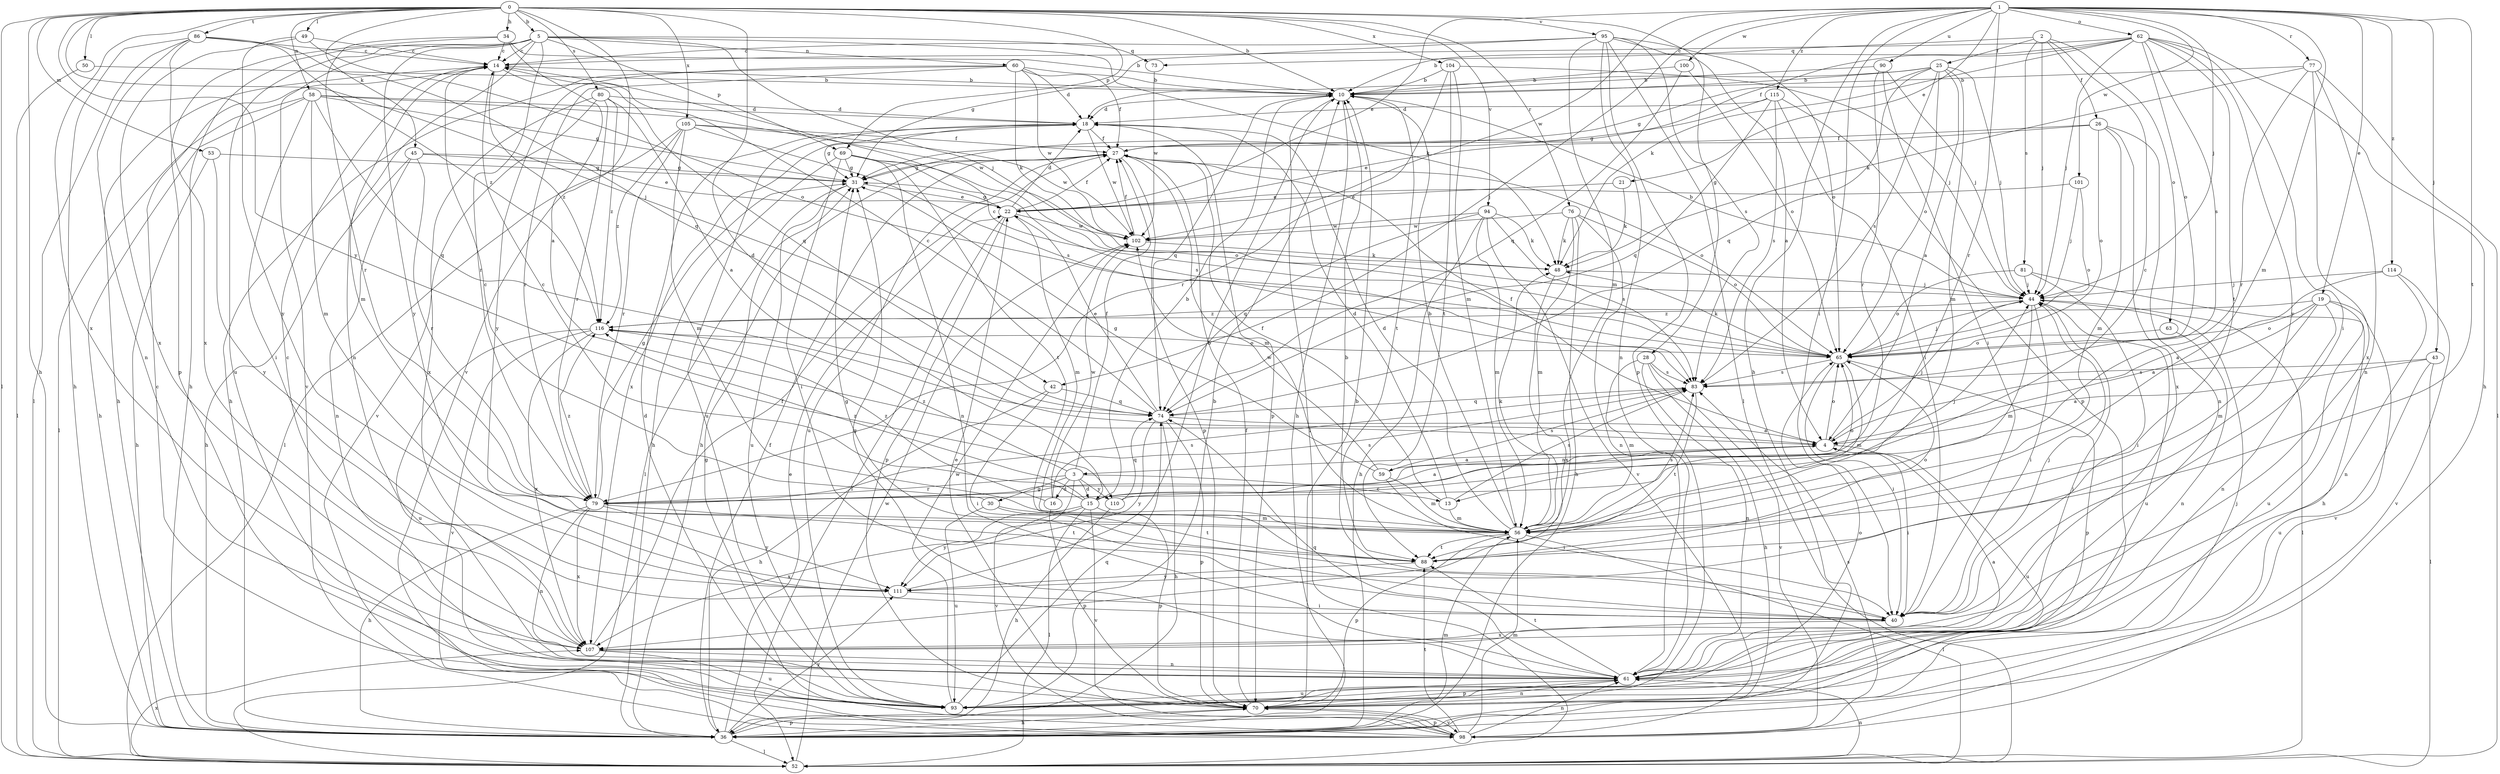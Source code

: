 strict digraph  {
0;
1;
2;
3;
4;
5;
10;
13;
14;
15;
16;
18;
19;
21;
22;
25;
26;
27;
28;
30;
31;
34;
36;
40;
42;
43;
44;
45;
48;
49;
50;
52;
53;
56;
58;
59;
60;
61;
62;
63;
65;
69;
70;
73;
74;
76;
77;
79;
80;
81;
83;
86;
88;
90;
93;
94;
95;
98;
100;
101;
102;
104;
105;
107;
110;
111;
114;
115;
116;
0 -> 5  [label=b];
0 -> 10  [label=b];
0 -> 15  [label=d];
0 -> 28  [label=g];
0 -> 34  [label=h];
0 -> 36  [label=h];
0 -> 42  [label=j];
0 -> 45  [label=k];
0 -> 49  [label=l];
0 -> 50  [label=l];
0 -> 52  [label=l];
0 -> 53  [label=m];
0 -> 58  [label=n];
0 -> 69  [label=p];
0 -> 76  [label=r];
0 -> 80  [label=s];
0 -> 86  [label=t];
0 -> 94  [label=v];
0 -> 95  [label=v];
0 -> 98  [label=v];
0 -> 104  [label=x];
0 -> 105  [label=x];
0 -> 107  [label=x];
0 -> 110  [label=y];
1 -> 19  [label=e];
1 -> 21  [label=e];
1 -> 22  [label=e];
1 -> 36  [label=h];
1 -> 40  [label=i];
1 -> 42  [label=j];
1 -> 43  [label=j];
1 -> 44  [label=j];
1 -> 56  [label=m];
1 -> 62  [label=o];
1 -> 77  [label=r];
1 -> 79  [label=r];
1 -> 88  [label=t];
1 -> 90  [label=u];
1 -> 100  [label=w];
1 -> 101  [label=w];
1 -> 102  [label=w];
1 -> 114  [label=z];
1 -> 115  [label=z];
2 -> 13  [label=c];
2 -> 25  [label=f];
2 -> 26  [label=f];
2 -> 44  [label=j];
2 -> 63  [label=o];
2 -> 73  [label=q];
2 -> 81  [label=s];
3 -> 13  [label=c];
3 -> 15  [label=d];
3 -> 16  [label=d];
3 -> 27  [label=f];
3 -> 30  [label=g];
3 -> 79  [label=r];
3 -> 98  [label=v];
3 -> 110  [label=y];
3 -> 116  [label=z];
4 -> 3  [label=a];
4 -> 27  [label=f];
4 -> 40  [label=i];
4 -> 44  [label=j];
4 -> 59  [label=n];
4 -> 65  [label=o];
4 -> 93  [label=u];
5 -> 14  [label=c];
5 -> 36  [label=h];
5 -> 44  [label=j];
5 -> 48  [label=k];
5 -> 60  [label=n];
5 -> 61  [label=n];
5 -> 69  [label=p];
5 -> 73  [label=q];
5 -> 79  [label=r];
5 -> 93  [label=u];
5 -> 98  [label=v];
5 -> 111  [label=y];
10 -> 18  [label=d];
10 -> 36  [label=h];
10 -> 52  [label=l];
10 -> 74  [label=q];
10 -> 88  [label=t];
13 -> 18  [label=d];
13 -> 27  [label=f];
13 -> 56  [label=m];
13 -> 83  [label=s];
14 -> 10  [label=b];
14 -> 36  [label=h];
14 -> 56  [label=m];
14 -> 74  [label=q];
14 -> 116  [label=z];
15 -> 4  [label=a];
15 -> 10  [label=b];
15 -> 14  [label=c];
15 -> 52  [label=l];
15 -> 65  [label=o];
15 -> 70  [label=p];
15 -> 98  [label=v];
15 -> 107  [label=x];
15 -> 111  [label=y];
15 -> 116  [label=z];
16 -> 70  [label=p];
16 -> 83  [label=s];
16 -> 102  [label=w];
16 -> 116  [label=z];
18 -> 27  [label=f];
18 -> 31  [label=g];
18 -> 70  [label=p];
18 -> 93  [label=u];
18 -> 102  [label=w];
18 -> 107  [label=x];
19 -> 4  [label=a];
19 -> 56  [label=m];
19 -> 61  [label=n];
19 -> 65  [label=o];
19 -> 93  [label=u];
19 -> 98  [label=v];
19 -> 116  [label=z];
21 -> 22  [label=e];
21 -> 48  [label=k];
22 -> 18  [label=d];
22 -> 27  [label=f];
22 -> 31  [label=g];
22 -> 52  [label=l];
22 -> 56  [label=m];
22 -> 70  [label=p];
22 -> 102  [label=w];
25 -> 4  [label=a];
25 -> 10  [label=b];
25 -> 18  [label=d];
25 -> 31  [label=g];
25 -> 44  [label=j];
25 -> 56  [label=m];
25 -> 65  [label=o];
25 -> 74  [label=q];
25 -> 83  [label=s];
26 -> 22  [label=e];
26 -> 27  [label=f];
26 -> 56  [label=m];
26 -> 61  [label=n];
26 -> 65  [label=o];
26 -> 107  [label=x];
27 -> 31  [label=g];
27 -> 36  [label=h];
27 -> 56  [label=m];
27 -> 65  [label=o];
27 -> 70  [label=p];
27 -> 93  [label=u];
28 -> 36  [label=h];
28 -> 56  [label=m];
28 -> 61  [label=n];
28 -> 83  [label=s];
28 -> 98  [label=v];
30 -> 14  [label=c];
30 -> 56  [label=m];
30 -> 88  [label=t];
30 -> 93  [label=u];
31 -> 22  [label=e];
31 -> 52  [label=l];
31 -> 93  [label=u];
34 -> 4  [label=a];
34 -> 10  [label=b];
34 -> 14  [label=c];
34 -> 70  [label=p];
34 -> 79  [label=r];
36 -> 22  [label=e];
36 -> 27  [label=f];
36 -> 52  [label=l];
36 -> 56  [label=m];
36 -> 70  [label=p];
36 -> 111  [label=y];
40 -> 10  [label=b];
40 -> 31  [label=g];
40 -> 44  [label=j];
40 -> 107  [label=x];
42 -> 36  [label=h];
42 -> 40  [label=i];
42 -> 74  [label=q];
43 -> 4  [label=a];
43 -> 52  [label=l];
43 -> 83  [label=s];
43 -> 93  [label=u];
44 -> 10  [label=b];
44 -> 40  [label=i];
44 -> 52  [label=l];
44 -> 56  [label=m];
44 -> 93  [label=u];
44 -> 116  [label=z];
45 -> 22  [label=e];
45 -> 31  [label=g];
45 -> 36  [label=h];
45 -> 61  [label=n];
45 -> 79  [label=r];
48 -> 44  [label=j];
48 -> 107  [label=x];
49 -> 14  [label=c];
49 -> 65  [label=o];
49 -> 107  [label=x];
49 -> 111  [label=y];
50 -> 10  [label=b];
50 -> 52  [label=l];
52 -> 61  [label=n];
52 -> 102  [label=w];
52 -> 107  [label=x];
53 -> 31  [label=g];
53 -> 36  [label=h];
53 -> 111  [label=y];
56 -> 10  [label=b];
56 -> 18  [label=d];
56 -> 48  [label=k];
56 -> 52  [label=l];
56 -> 70  [label=p];
56 -> 83  [label=s];
56 -> 88  [label=t];
58 -> 18  [label=d];
58 -> 31  [label=g];
58 -> 36  [label=h];
58 -> 40  [label=i];
58 -> 52  [label=l];
58 -> 56  [label=m];
58 -> 74  [label=q];
58 -> 102  [label=w];
59 -> 31  [label=g];
59 -> 40  [label=i];
59 -> 56  [label=m];
59 -> 83  [label=s];
59 -> 102  [label=w];
60 -> 10  [label=b];
60 -> 18  [label=d];
60 -> 27  [label=f];
60 -> 36  [label=h];
60 -> 48  [label=k];
60 -> 79  [label=r];
60 -> 102  [label=w];
60 -> 111  [label=y];
61 -> 4  [label=a];
61 -> 31  [label=g];
61 -> 44  [label=j];
61 -> 70  [label=p];
61 -> 74  [label=q];
61 -> 88  [label=t];
61 -> 93  [label=u];
62 -> 10  [label=b];
62 -> 14  [label=c];
62 -> 27  [label=f];
62 -> 36  [label=h];
62 -> 40  [label=i];
62 -> 44  [label=j];
62 -> 48  [label=k];
62 -> 65  [label=o];
62 -> 83  [label=s];
62 -> 88  [label=t];
62 -> 111  [label=y];
63 -> 61  [label=n];
63 -> 65  [label=o];
65 -> 14  [label=c];
65 -> 40  [label=i];
65 -> 44  [label=j];
65 -> 48  [label=k];
65 -> 56  [label=m];
65 -> 70  [label=p];
65 -> 83  [label=s];
69 -> 31  [label=g];
69 -> 36  [label=h];
69 -> 40  [label=i];
69 -> 61  [label=n];
69 -> 65  [label=o];
69 -> 83  [label=s];
69 -> 88  [label=t];
70 -> 10  [label=b];
70 -> 22  [label=e];
70 -> 27  [label=f];
70 -> 36  [label=h];
70 -> 44  [label=j];
70 -> 61  [label=n];
70 -> 98  [label=v];
73 -> 102  [label=w];
74 -> 4  [label=a];
74 -> 14  [label=c];
74 -> 22  [label=e];
74 -> 36  [label=h];
74 -> 70  [label=p];
74 -> 111  [label=y];
76 -> 36  [label=h];
76 -> 48  [label=k];
76 -> 56  [label=m];
76 -> 61  [label=n];
76 -> 65  [label=o];
76 -> 102  [label=w];
77 -> 10  [label=b];
77 -> 48  [label=k];
77 -> 52  [label=l];
77 -> 61  [label=n];
77 -> 79  [label=r];
77 -> 107  [label=x];
79 -> 31  [label=g];
79 -> 36  [label=h];
79 -> 61  [label=n];
79 -> 83  [label=s];
79 -> 88  [label=t];
79 -> 107  [label=x];
79 -> 111  [label=y];
79 -> 116  [label=z];
80 -> 4  [label=a];
80 -> 18  [label=d];
80 -> 79  [label=r];
80 -> 98  [label=v];
80 -> 107  [label=x];
80 -> 116  [label=z];
81 -> 36  [label=h];
81 -> 40  [label=i];
81 -> 44  [label=j];
81 -> 65  [label=o];
83 -> 74  [label=q];
83 -> 88  [label=t];
86 -> 14  [label=c];
86 -> 36  [label=h];
86 -> 52  [label=l];
86 -> 61  [label=n];
86 -> 74  [label=q];
86 -> 107  [label=x];
86 -> 116  [label=z];
88 -> 65  [label=o];
88 -> 111  [label=y];
90 -> 10  [label=b];
90 -> 40  [label=i];
90 -> 44  [label=j];
90 -> 79  [label=r];
93 -> 10  [label=b];
93 -> 14  [label=c];
93 -> 18  [label=d];
93 -> 65  [label=o];
93 -> 74  [label=q];
93 -> 102  [label=w];
94 -> 36  [label=h];
94 -> 48  [label=k];
94 -> 56  [label=m];
94 -> 74  [label=q];
94 -> 83  [label=s];
94 -> 98  [label=v];
94 -> 102  [label=w];
95 -> 4  [label=a];
95 -> 14  [label=c];
95 -> 31  [label=g];
95 -> 52  [label=l];
95 -> 56  [label=m];
95 -> 61  [label=n];
95 -> 65  [label=o];
95 -> 70  [label=p];
95 -> 83  [label=s];
98 -> 31  [label=g];
98 -> 56  [label=m];
98 -> 61  [label=n];
98 -> 70  [label=p];
98 -> 83  [label=s];
98 -> 88  [label=t];
100 -> 10  [label=b];
100 -> 65  [label=o];
100 -> 74  [label=q];
101 -> 22  [label=e];
101 -> 44  [label=j];
101 -> 65  [label=o];
102 -> 27  [label=f];
102 -> 48  [label=k];
104 -> 10  [label=b];
104 -> 44  [label=j];
104 -> 56  [label=m];
104 -> 79  [label=r];
104 -> 88  [label=t];
105 -> 27  [label=f];
105 -> 52  [label=l];
105 -> 56  [label=m];
105 -> 79  [label=r];
105 -> 83  [label=s];
105 -> 102  [label=w];
105 -> 116  [label=z];
107 -> 14  [label=c];
107 -> 27  [label=f];
107 -> 61  [label=n];
107 -> 93  [label=u];
110 -> 36  [label=h];
110 -> 44  [label=j];
110 -> 74  [label=q];
111 -> 10  [label=b];
111 -> 40  [label=i];
114 -> 4  [label=a];
114 -> 44  [label=j];
114 -> 61  [label=n];
114 -> 98  [label=v];
115 -> 18  [label=d];
115 -> 31  [label=g];
115 -> 40  [label=i];
115 -> 70  [label=p];
115 -> 74  [label=q];
115 -> 83  [label=s];
116 -> 65  [label=o];
116 -> 93  [label=u];
116 -> 98  [label=v];
116 -> 107  [label=x];
}
